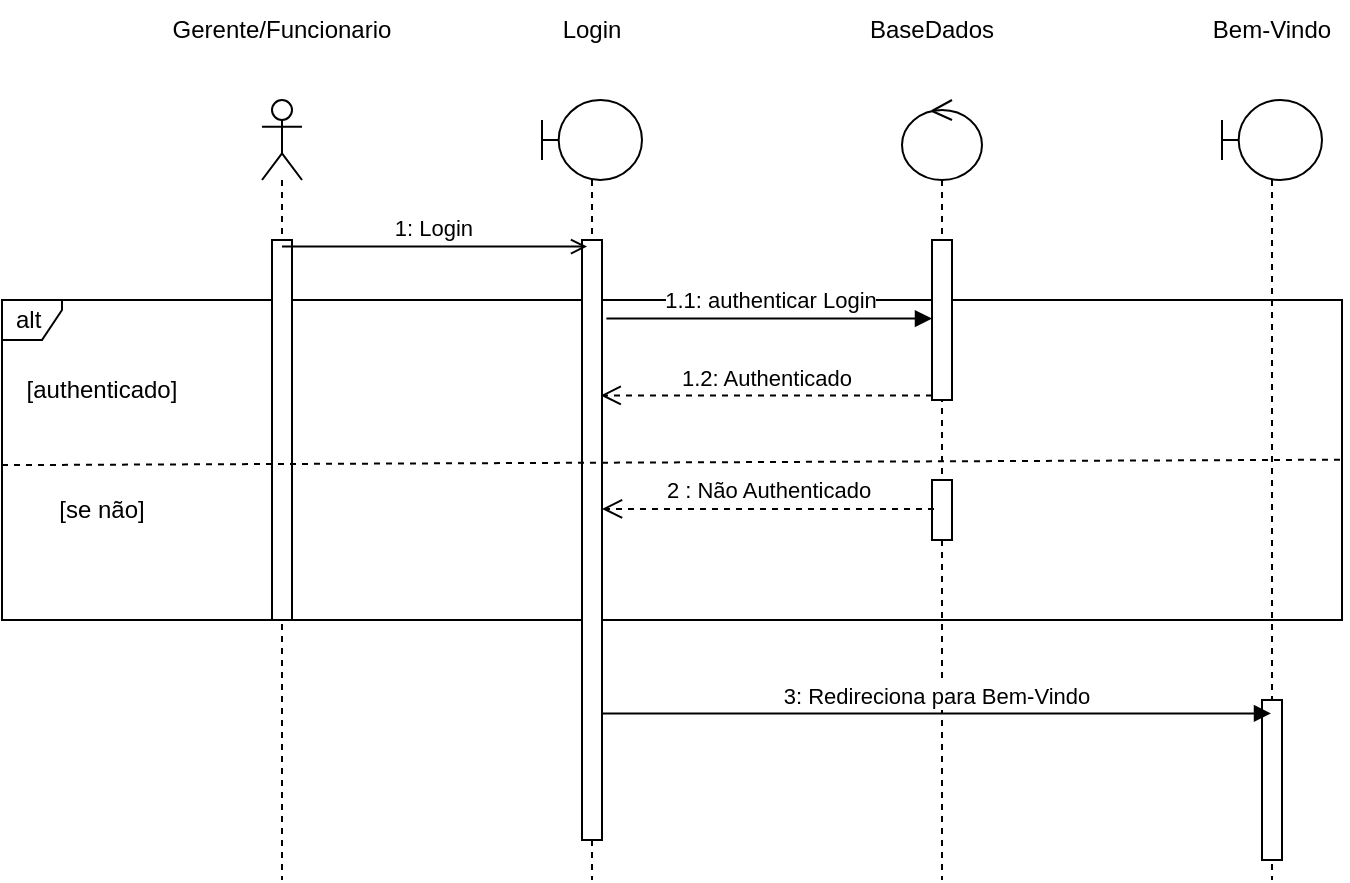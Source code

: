 <mxfile>
    <diagram id="6Cr0KAtD1lpR0Fct-KgI" name="Page-1">
        <mxGraphModel dx="727" dy="413" grid="1" gridSize="10" guides="1" tooltips="1" connect="1" arrows="1" fold="1" page="1" pageScale="1" pageWidth="850" pageHeight="1100" math="0" shadow="0">
            <root>
                <mxCell id="0"/>
                <mxCell id="1" parent="0"/>
                <mxCell id="16" value="alt" style="shape=umlFrame;whiteSpace=wrap;html=1;width=30;height=20;boundedLbl=1;verticalAlign=middle;align=left;spacingLeft=5;" vertex="1" parent="1">
                    <mxGeometry x="20" y="230" width="670" height="160" as="geometry"/>
                </mxCell>
                <mxCell id="2" value="" style="shape=umlLifeline;participant=umlActor;perimeter=lifelinePerimeter;whiteSpace=wrap;html=1;container=1;collapsible=0;recursiveResize=0;verticalAlign=top;spacingTop=36;outlineConnect=0;" vertex="1" parent="1">
                    <mxGeometry x="150" y="130" width="20" height="390" as="geometry"/>
                </mxCell>
                <mxCell id="11" value="" style="html=1;points=[];perimeter=orthogonalPerimeter;" vertex="1" parent="2">
                    <mxGeometry x="5" y="70" width="10" height="190" as="geometry"/>
                </mxCell>
                <mxCell id="3" value="Gerente/Funcionario" style="text;html=1;strokeColor=none;fillColor=none;align=center;verticalAlign=middle;whiteSpace=wrap;rounded=0;" vertex="1" parent="1">
                    <mxGeometry x="105" y="80" width="110" height="30" as="geometry"/>
                </mxCell>
                <mxCell id="4" value="" style="shape=umlLifeline;participant=umlBoundary;perimeter=lifelinePerimeter;whiteSpace=wrap;html=1;container=1;collapsible=0;recursiveResize=0;verticalAlign=top;spacingTop=36;outlineConnect=0;" vertex="1" parent="1">
                    <mxGeometry x="290" y="130" width="50" height="390" as="geometry"/>
                </mxCell>
                <mxCell id="12" value="" style="html=1;points=[];perimeter=orthogonalPerimeter;" vertex="1" parent="4">
                    <mxGeometry x="20" y="70" width="10" height="300" as="geometry"/>
                </mxCell>
                <mxCell id="5" value="" style="shape=umlLifeline;participant=umlControl;perimeter=lifelinePerimeter;whiteSpace=wrap;html=1;container=1;collapsible=0;recursiveResize=0;verticalAlign=top;spacingTop=36;outlineConnect=0;" vertex="1" parent="1">
                    <mxGeometry x="470" y="130" width="40" height="390" as="geometry"/>
                </mxCell>
                <mxCell id="13" value="" style="html=1;points=[];perimeter=orthogonalPerimeter;" vertex="1" parent="5">
                    <mxGeometry x="15" y="70" width="10" height="80" as="geometry"/>
                </mxCell>
                <mxCell id="21" value="" style="html=1;points=[];perimeter=orthogonalPerimeter;" vertex="1" parent="5">
                    <mxGeometry x="15" y="190" width="10" height="30" as="geometry"/>
                </mxCell>
                <mxCell id="7" value="Login" style="text;html=1;strokeColor=none;fillColor=none;align=center;verticalAlign=middle;whiteSpace=wrap;rounded=0;" vertex="1" parent="1">
                    <mxGeometry x="295" y="80" width="40" height="30" as="geometry"/>
                </mxCell>
                <mxCell id="8" value="BaseDados" style="text;html=1;strokeColor=none;fillColor=none;align=center;verticalAlign=middle;whiteSpace=wrap;rounded=0;" vertex="1" parent="1">
                    <mxGeometry x="450" y="80" width="70" height="30" as="geometry"/>
                </mxCell>
                <mxCell id="9" value="" style="shape=umlLifeline;participant=umlBoundary;perimeter=lifelinePerimeter;whiteSpace=wrap;html=1;container=1;collapsible=0;recursiveResize=0;verticalAlign=top;spacingTop=36;outlineConnect=0;" vertex="1" parent="1">
                    <mxGeometry x="630" y="130" width="50" height="390" as="geometry"/>
                </mxCell>
                <mxCell id="23" value="" style="html=1;points=[];perimeter=orthogonalPerimeter;" vertex="1" parent="9">
                    <mxGeometry x="20" y="300" width="10" height="80" as="geometry"/>
                </mxCell>
                <mxCell id="10" value="Bem-Vindo" style="text;html=1;strokeColor=none;fillColor=none;align=center;verticalAlign=middle;whiteSpace=wrap;rounded=0;" vertex="1" parent="1">
                    <mxGeometry x="620" y="80" width="70" height="30" as="geometry"/>
                </mxCell>
                <mxCell id="14" value="1: Login&amp;nbsp;" style="html=1;verticalAlign=bottom;endArrow=open;entryX=0.254;entryY=0.011;entryDx=0;entryDy=0;entryPerimeter=0;endFill=0;" edge="1" parent="1" source="2" target="12">
                    <mxGeometry width="80" relative="1" as="geometry">
                        <mxPoint x="240" y="210" as="sourcePoint"/>
                        <mxPoint x="320" y="210" as="targetPoint"/>
                    </mxGeometry>
                </mxCell>
                <mxCell id="15" value="1.1: authenticar Login" style="html=1;verticalAlign=bottom;endArrow=block;exitX=1.22;exitY=0.131;exitDx=0;exitDy=0;exitPerimeter=0;" edge="1" parent="1" source="12" target="13">
                    <mxGeometry width="80" relative="1" as="geometry">
                        <mxPoint x="320" y="240" as="sourcePoint"/>
                        <mxPoint x="400" y="240" as="targetPoint"/>
                    </mxGeometry>
                </mxCell>
                <mxCell id="17" value="" style="endArrow=none;dashed=1;html=1;exitX=0;exitY=0.516;exitDx=0;exitDy=0;exitPerimeter=0;entryX=1.002;entryY=0.499;entryDx=0;entryDy=0;entryPerimeter=0;" edge="1" parent="1" source="16" target="16">
                    <mxGeometry width="50" height="50" relative="1" as="geometry">
                        <mxPoint x="300" y="230" as="sourcePoint"/>
                        <mxPoint x="350" y="180" as="targetPoint"/>
                    </mxGeometry>
                </mxCell>
                <mxCell id="18" value="[authenticado]" style="text;html=1;strokeColor=none;fillColor=none;align=center;verticalAlign=middle;whiteSpace=wrap;rounded=0;" vertex="1" parent="1">
                    <mxGeometry x="30" y="260" width="80" height="30" as="geometry"/>
                </mxCell>
                <mxCell id="19" value="[se não]" style="text;html=1;strokeColor=none;fillColor=none;align=center;verticalAlign=middle;whiteSpace=wrap;rounded=0;" vertex="1" parent="1">
                    <mxGeometry x="30" y="320" width="80" height="30" as="geometry"/>
                </mxCell>
                <mxCell id="20" value="1.2: Authenticado" style="html=1;verticalAlign=bottom;endArrow=open;dashed=1;endSize=8;entryX=0.933;entryY=0.259;entryDx=0;entryDy=0;entryPerimeter=0;" edge="1" parent="1" source="13" target="12">
                    <mxGeometry relative="1" as="geometry">
                        <mxPoint x="370" y="210" as="sourcePoint"/>
                        <mxPoint x="290" y="210" as="targetPoint"/>
                    </mxGeometry>
                </mxCell>
                <mxCell id="22" value="2 : Não Authenticado" style="html=1;verticalAlign=bottom;endArrow=open;dashed=1;endSize=8;exitX=0.099;exitY=0.483;exitDx=0;exitDy=0;exitPerimeter=0;" edge="1" parent="1" source="21" target="12">
                    <mxGeometry relative="1" as="geometry">
                        <mxPoint x="495" y="287.7" as="sourcePoint"/>
                        <mxPoint x="329.33" y="287.7" as="targetPoint"/>
                    </mxGeometry>
                </mxCell>
                <mxCell id="24" value="3: Redireciona para Bem-Vindo" style="html=1;verticalAlign=bottom;endArrow=block;exitX=0.99;exitY=0.789;exitDx=0;exitDy=0;exitPerimeter=0;" edge="1" parent="1" source="12" target="9">
                    <mxGeometry width="80" relative="1" as="geometry">
                        <mxPoint x="290" y="380" as="sourcePoint"/>
                        <mxPoint x="370" y="380" as="targetPoint"/>
                    </mxGeometry>
                </mxCell>
            </root>
        </mxGraphModel>
    </diagram>
</mxfile>